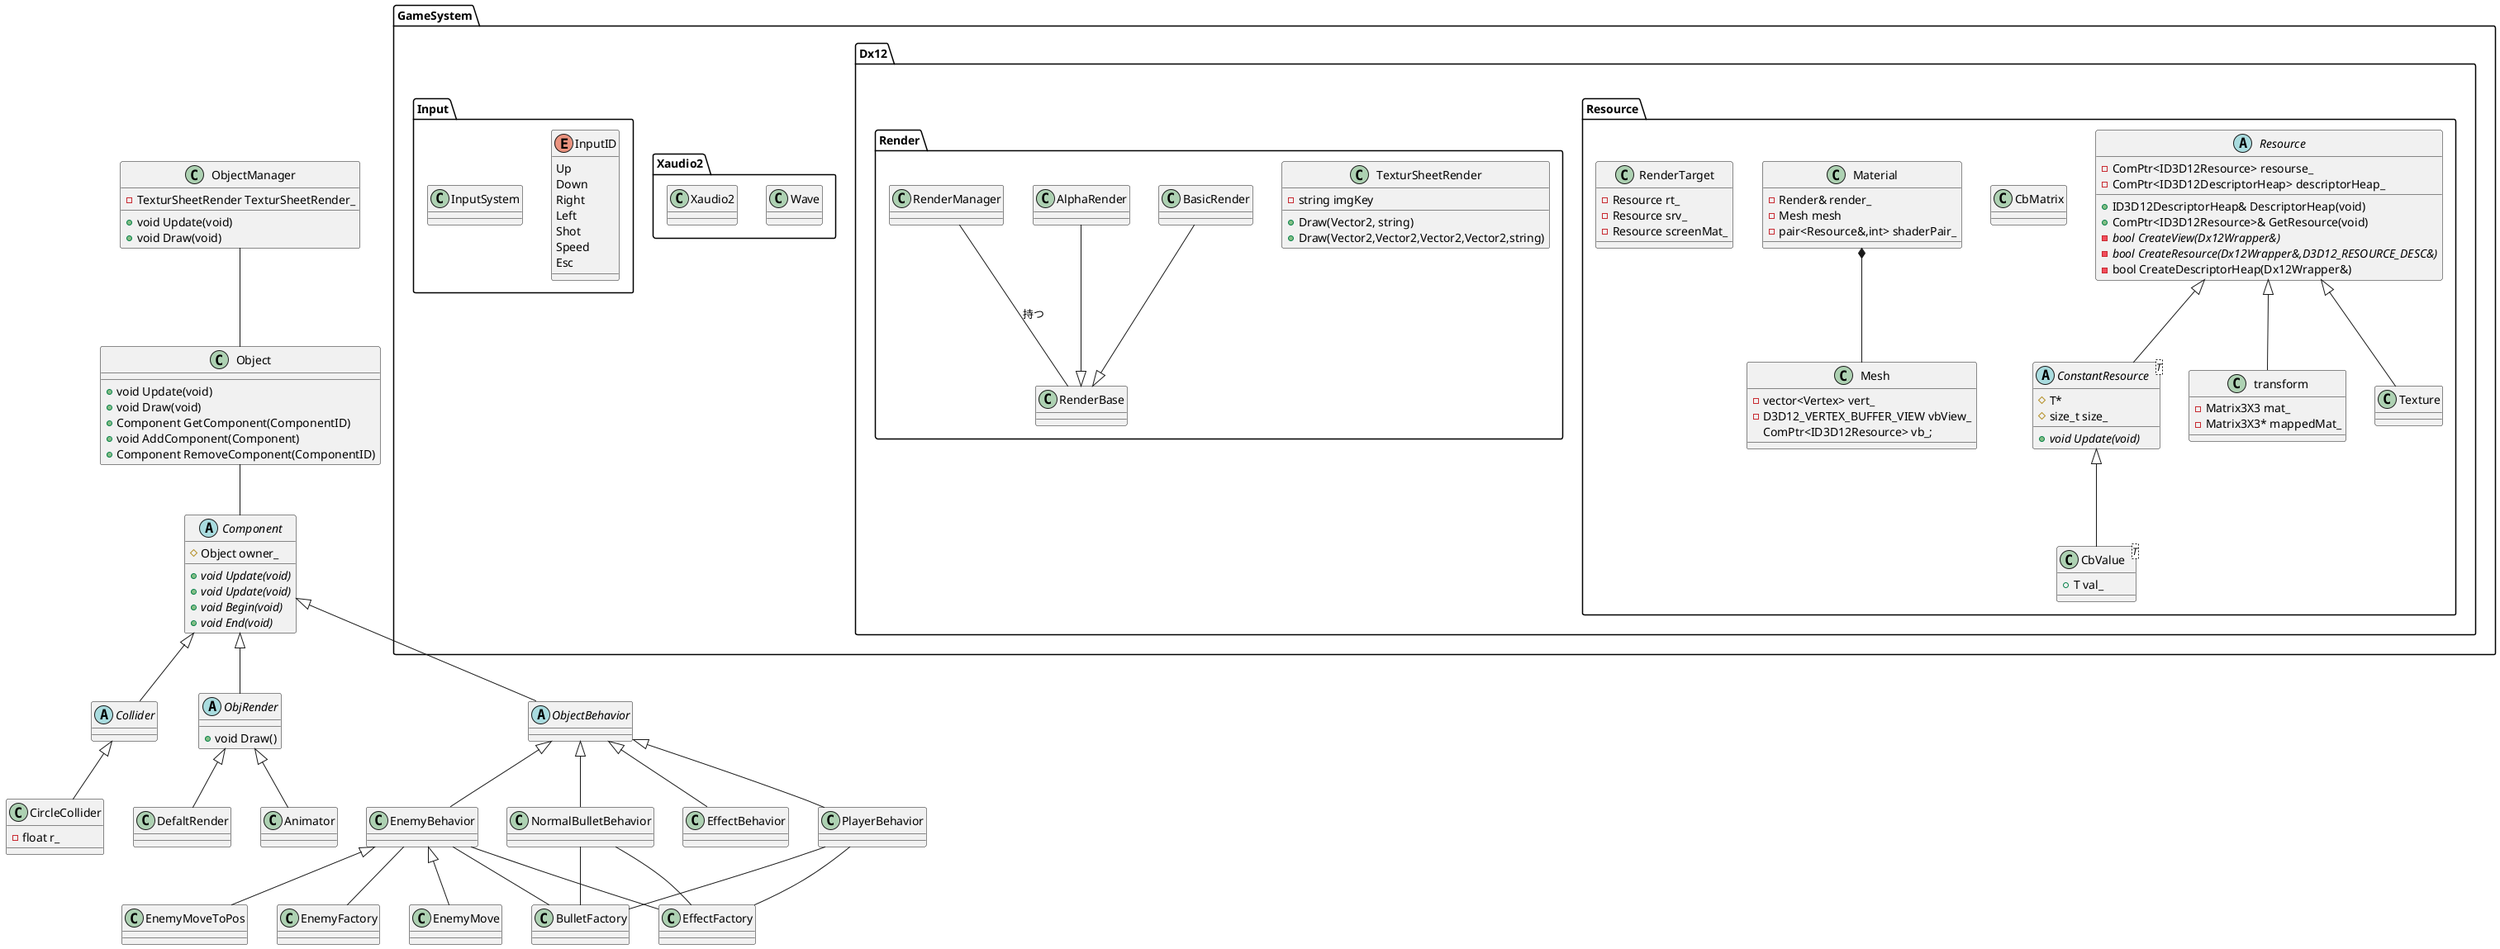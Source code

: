 @startuml classD


package GameSystem <<Folder>>
{

    class Dx12
    {

    }
    package Dx12 <<Folder>>
    {

        package Resource <<Folder>>
        {
             abstract class Resource{
            +ID3D12DescriptorHeap& DescriptorHeap(void)
            +ComPtr<ID3D12Resource>& GetResource(void)
            -bool CreateView(Dx12Wrapper&){abstract}
            -bool CreateResource(Dx12Wrapper&,D3D12_RESOURCE_DESC&){abstract}
            -bool CreateDescriptorHeap(Dx12Wrapper&)
            -ComPtr<ID3D12Resource> resourse_
            -ComPtr<ID3D12DescriptorHeap> descriptorHeap_ 
            }

            abstract class ConstantResource<T>{
                +void Update(void){abstract}
                #T*
                #size_t size_
            }

            Resource <|-- ConstantResource

            class CbValue<T>{
                +T val_
            }

            ConstantResource <|-- CbValue

            class CbMatrix{
                
            }

            class transform{
                -Matrix3X3 mat_
                -Matrix3X3* mappedMat_
            }

            Resource <|-- transform

            class Texture{
            }

            Resource <|-- Texture


            class Mesh{
                -vector<Vertex> vert_
                -D3D12_VERTEX_BUFFER_VIEW vbView_
                ComPtr<ID3D12Resource> vb_;
            }

            Material *-- Mesh

            class Material{
                -Render& render_
                -Mesh mesh
                -pair<Resource&,int> shaderPair_    
            }


            class RenderTarget{
                -Resource rt_
                -Resource srv_
                -Resource screenMat_
            }
        }

        package Render <<Folder>>
        {
            class TexturSheetRender{
                +Draw(Vector2, string)
                +Draw(Vector2,Vector2,Vector2,Vector2,string)
                -string imgKey 
            }

            class RenderBase
            {

            }

            class BasicRender
            {
            }

            class AlphaRender
            {

            }

            BasicRender --|> RenderBase
            AlphaRender --|> RenderBase

            class RenderManager
            {

            }

            RenderManager -- RenderBase : 持つ

        }


       
    }

    package Xaudio2 <<Folder>>
    {
        class Wave
        {

        }

        class Xaudio2
        {

        }
    }

    package Input <<Folder>>
    {
        enum InputID
        {
            Up
            Down
            Right
            Left
            Shot
            Speed
            Esc
        }
        class InputSystem
        {

        }
    }
}

class ObjectManager
{
    +void Update(void)
    +void Draw(void)
    -TexturSheetRender TexturSheetRender_
}


class Object{
    +void Update(void)
    +void Draw(void)
    +Component GetComponent(ComponentID)
    +void AddComponent(Component)
    +Component RemoveComponent(ComponentID)
}

ObjectManager -- Object





abstract class Component{
    +void Update(void){abstract}
    +void Update(void){abstract}
    +void Begin(void){abstract}
    +void End(void){abstract}
    #Object owner_
}

Object -- Component

abstract class Collider{
    
}

Component <|-- Collider

class CircleCollider{
    -float r_
}

Collider <|-- CircleCollider

abstract class ObjRender{
    +void Draw()
}


Component <|-- ObjRender

class Animator{

}

class DefaltRender{

}

ObjRender <|-- DefaltRender

ObjRender <|-- Animator

abstract class ObjectBehavior{
}

Component <|-- ObjectBehavior

class PlayerBehavior{

}

ObjectBehavior <|-- PlayerBehavior
PlayerBehavior -- BulletFactory



class EnemyBehavior
{
    
}

ObjectBehavior <|-- EnemyBehavior

class EnemyFactory
{

}

EnemyBehavior -- EnemyFactory
EnemyBehavior -- BulletFactory

class EnemyMove
{

}

EnemyBehavior <|-- EnemyMove

class EnemyMoveToPos
{

}

EnemyBehavior <|-- EnemyMoveToPos

class NormalBulletBehavior
{

}


NormalBulletBehavior -- BulletFactory
ObjectBehavior <|-- NormalBulletBehavior

class BulletFactory
{

}

class EffectBehavior
{

}
ObjectBehavior <|-- EffectBehavior

class EffectFactory
{

}

PlayerBehavior -- EffectFactory
EnemyBehavior -- EffectFactory
NormalBulletBehavior -- EffectFactory




@enduml